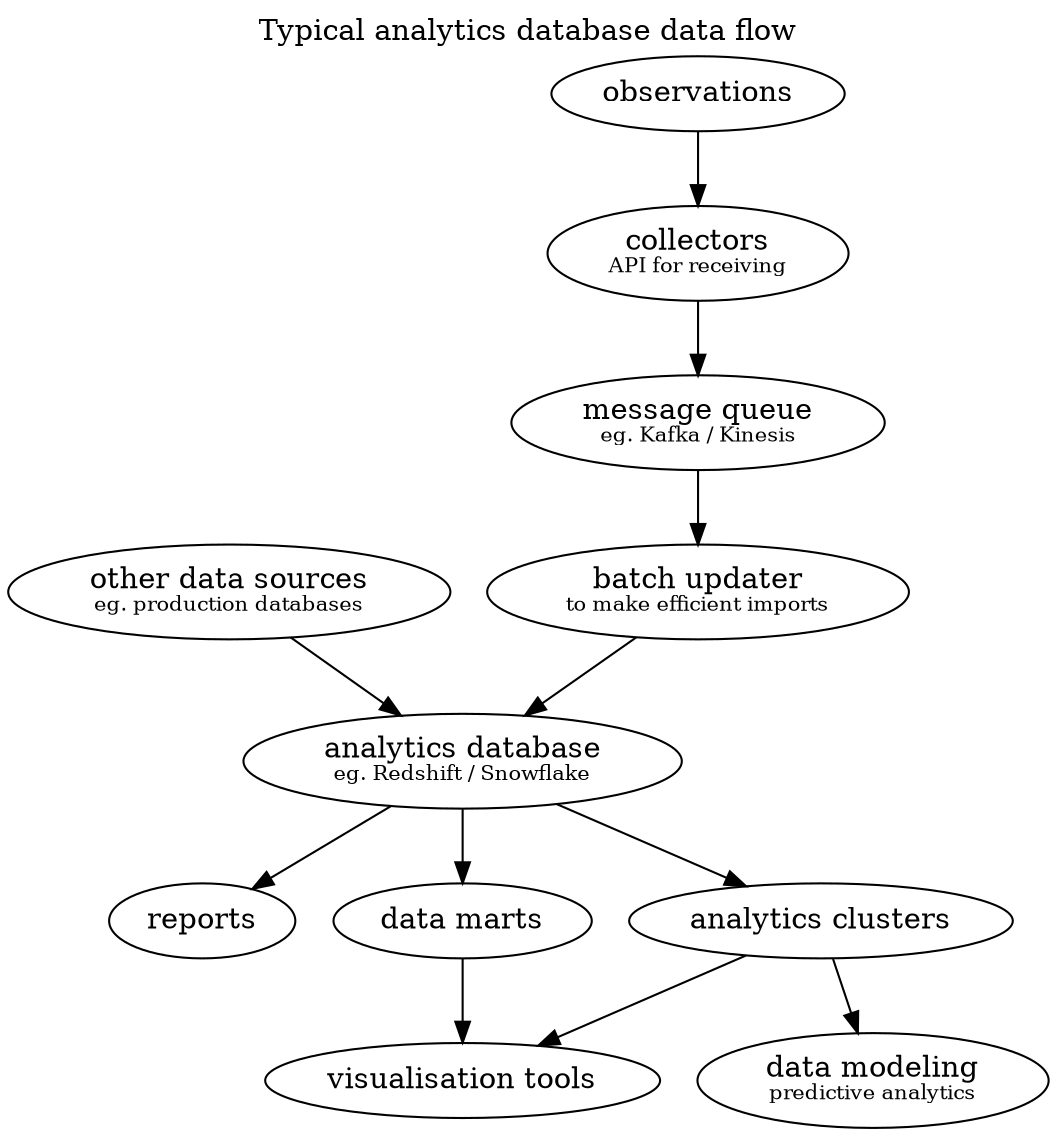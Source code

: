 digraph dataflow {
 label = "Typical analytics database data flow";
 labelloc = top;
 bgcolor = transparent;
 node [fillcolor = white, style = filled];
 collectors [label=<collectors<br/><font point-size="10">API for receiving</font>>];
 queue [label=<message queue<br/><font point-size="10">eg. Kafka / Kinesis</font>>];
 batch [label=<batch updater<br/><font point-size="10">to make efficient imports</font>>];
 db [label=<analytics database<br/><font point-size="10">eg. Redshift / Snowflake</font>>];
 sources [label=<other data sources<br/><font point-size="10">eg. production databases</font>>];
 modeling [label=<data modeling<br/><font point-size="10">predictive analytics</font>>];
 observations -> collectors -> queue -> batch -> db -> reports;
 db -> "data marts" -> "visualisation tools";
 db -> "analytics clusters" -> "visualisation tools";
 "analytics clusters" -> modeling;
 sources -> db;
}
